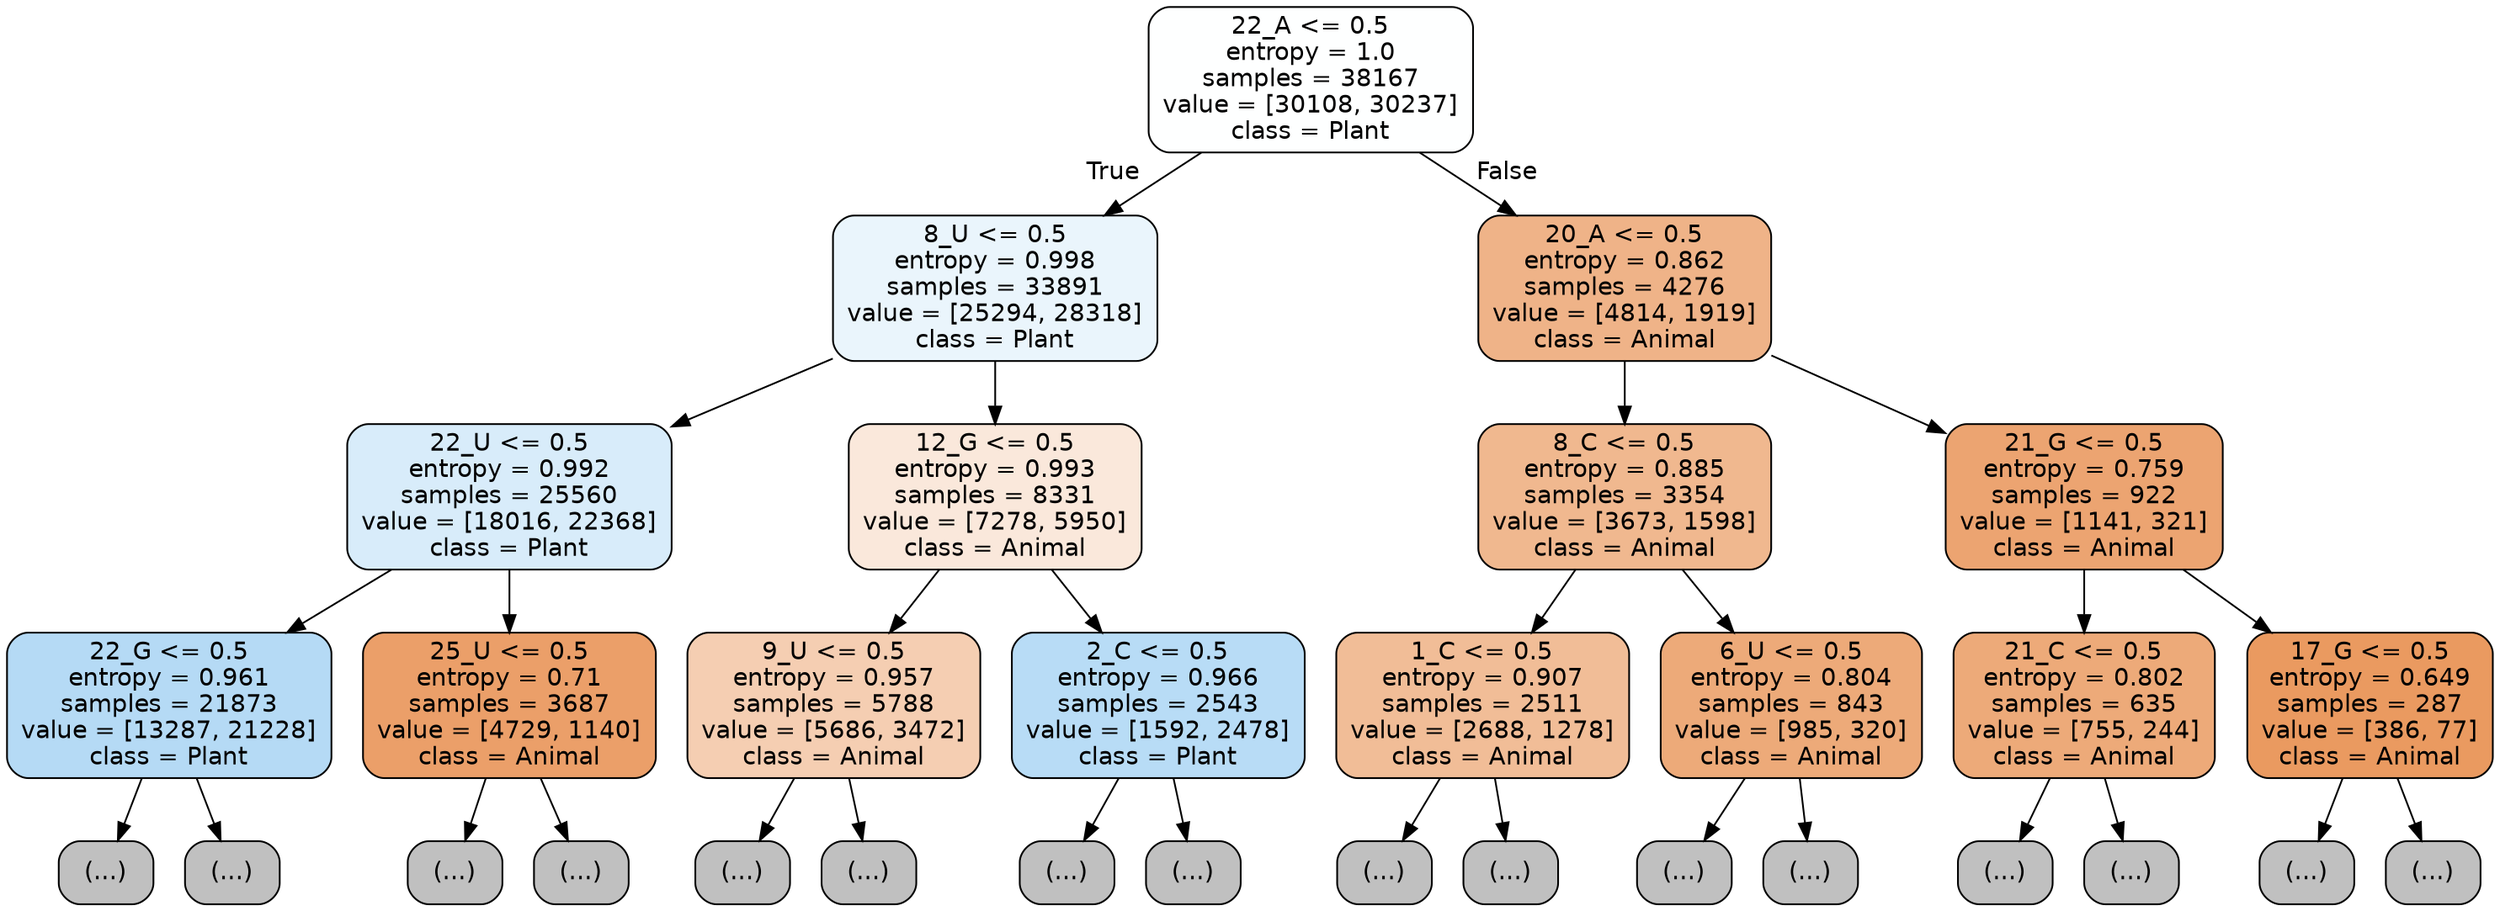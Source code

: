 digraph Tree {
node [shape=box, style="filled, rounded", color="black", fontname="helvetica"] ;
edge [fontname="helvetica"] ;
0 [label="22_A <= 0.5\nentropy = 1.0\nsamples = 38167\nvalue = [30108, 30237]\nclass = Plant", fillcolor="#feffff"] ;
1 [label="8_U <= 0.5\nentropy = 0.998\nsamples = 33891\nvalue = [25294, 28318]\nclass = Plant", fillcolor="#eaf5fc"] ;
0 -> 1 [labeldistance=2.5, labelangle=45, headlabel="True"] ;
2 [label="22_U <= 0.5\nentropy = 0.992\nsamples = 25560\nvalue = [18016, 22368]\nclass = Plant", fillcolor="#d8ecfa"] ;
1 -> 2 ;
3 [label="22_G <= 0.5\nentropy = 0.961\nsamples = 21873\nvalue = [13287, 21228]\nclass = Plant", fillcolor="#b5daf5"] ;
2 -> 3 ;
4 [label="(...)", fillcolor="#C0C0C0"] ;
3 -> 4 ;
7777 [label="(...)", fillcolor="#C0C0C0"] ;
3 -> 7777 ;
9202 [label="25_U <= 0.5\nentropy = 0.71\nsamples = 3687\nvalue = [4729, 1140]\nclass = Animal", fillcolor="#eb9f69"] ;
2 -> 9202 ;
9203 [label="(...)", fillcolor="#C0C0C0"] ;
9202 -> 9203 ;
10632 [label="(...)", fillcolor="#C0C0C0"] ;
9202 -> 10632 ;
10659 [label="12_G <= 0.5\nentropy = 0.993\nsamples = 8331\nvalue = [7278, 5950]\nclass = Animal", fillcolor="#fae8db"] ;
1 -> 10659 ;
10660 [label="9_U <= 0.5\nentropy = 0.957\nsamples = 5788\nvalue = [5686, 3472]\nclass = Animal", fillcolor="#f5ceb2"] ;
10659 -> 10660 ;
10661 [label="(...)", fillcolor="#C0C0C0"] ;
10660 -> 10661 ;
12864 [label="(...)", fillcolor="#C0C0C0"] ;
10660 -> 12864 ;
13711 [label="2_C <= 0.5\nentropy = 0.966\nsamples = 2543\nvalue = [1592, 2478]\nclass = Plant", fillcolor="#b8dcf6"] ;
10659 -> 13711 ;
13712 [label="(...)", fillcolor="#C0C0C0"] ;
13711 -> 13712 ;
14581 [label="(...)", fillcolor="#C0C0C0"] ;
13711 -> 14581 ;
14812 [label="20_A <= 0.5\nentropy = 0.862\nsamples = 4276\nvalue = [4814, 1919]\nclass = Animal", fillcolor="#efb388"] ;
0 -> 14812 [labeldistance=2.5, labelangle=-45, headlabel="False"] ;
14813 [label="8_C <= 0.5\nentropy = 0.885\nsamples = 3354\nvalue = [3673, 1598]\nclass = Animal", fillcolor="#f0b88f"] ;
14812 -> 14813 ;
14814 [label="1_C <= 0.5\nentropy = 0.907\nsamples = 2511\nvalue = [2688, 1278]\nclass = Animal", fillcolor="#f1bd97"] ;
14813 -> 14814 ;
14815 [label="(...)", fillcolor="#C0C0C0"] ;
14814 -> 14815 ;
15722 [label="(...)", fillcolor="#C0C0C0"] ;
14814 -> 15722 ;
15883 [label="6_U <= 0.5\nentropy = 0.804\nsamples = 843\nvalue = [985, 320]\nclass = Animal", fillcolor="#edaa79"] ;
14813 -> 15883 ;
15884 [label="(...)", fillcolor="#C0C0C0"] ;
15883 -> 15884 ;
16177 [label="(...)", fillcolor="#C0C0C0"] ;
15883 -> 16177 ;
16262 [label="21_G <= 0.5\nentropy = 0.759\nsamples = 922\nvalue = [1141, 321]\nclass = Animal", fillcolor="#eca471"] ;
14812 -> 16262 ;
16263 [label="21_C <= 0.5\nentropy = 0.802\nsamples = 635\nvalue = [755, 244]\nclass = Animal", fillcolor="#edaa79"] ;
16262 -> 16263 ;
16264 [label="(...)", fillcolor="#C0C0C0"] ;
16263 -> 16264 ;
16453 [label="(...)", fillcolor="#C0C0C0"] ;
16263 -> 16453 ;
16590 [label="17_G <= 0.5\nentropy = 0.649\nsamples = 287\nvalue = [386, 77]\nclass = Animal", fillcolor="#ea9a60"] ;
16262 -> 16590 ;
16591 [label="(...)", fillcolor="#C0C0C0"] ;
16590 -> 16591 ;
16670 [label="(...)", fillcolor="#C0C0C0"] ;
16590 -> 16670 ;
}